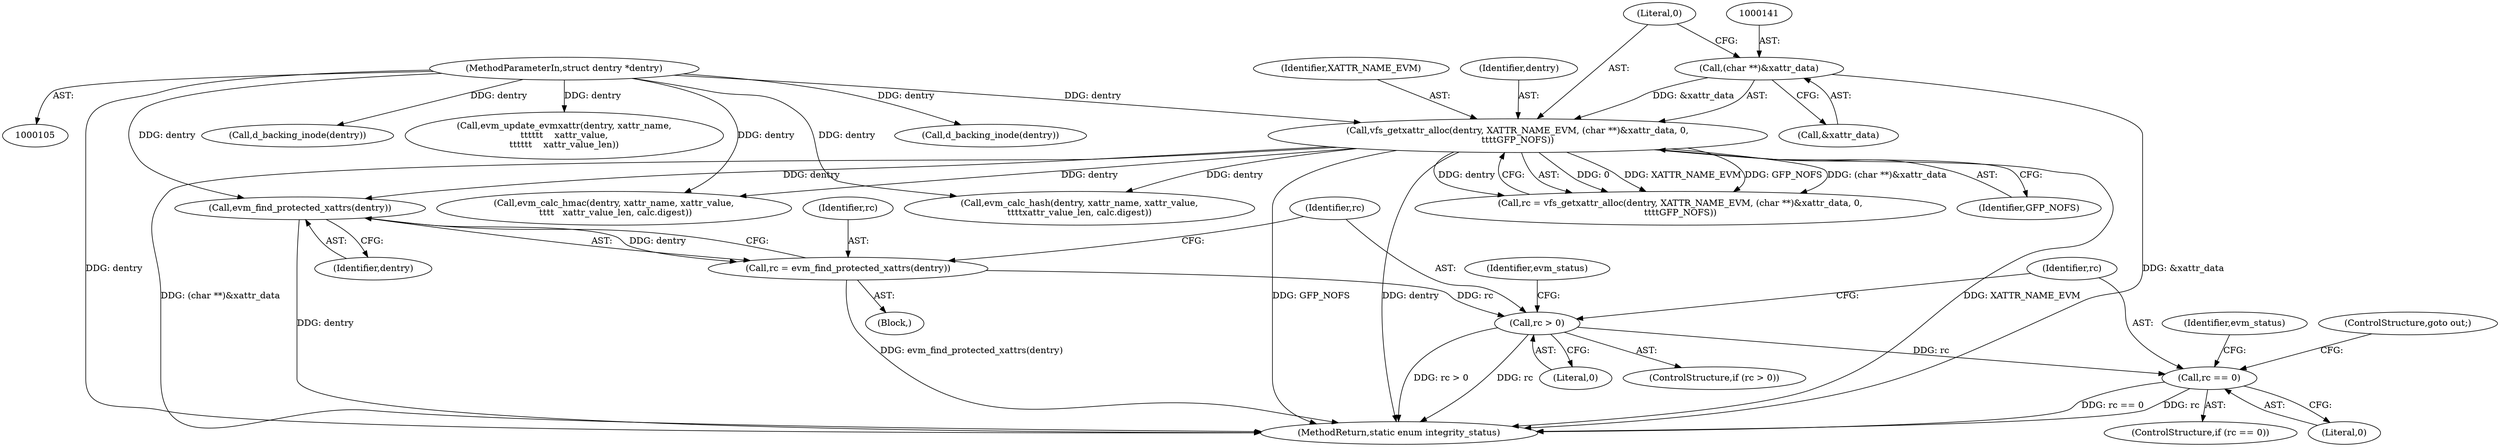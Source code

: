 digraph "0_linux_613317bd212c585c20796c10afe5daaa95d4b0a1@pointer" {
"1000162" [label="(Call,evm_find_protected_xattrs(dentry))"];
"1000137" [label="(Call,vfs_getxattr_alloc(dentry, XATTR_NAME_EVM, (char **)&xattr_data, 0,\n\t\t\t\tGFP_NOFS))"];
"1000106" [label="(MethodParameterIn,struct dentry *dentry)"];
"1000140" [label="(Call,(char **)&xattr_data)"];
"1000160" [label="(Call,rc = evm_find_protected_xattrs(dentry))"];
"1000165" [label="(Call,rc > 0)"];
"1000173" [label="(Call,rc == 0)"];
"1000201" [label="(Call,evm_calc_hmac(dentry, xattr_name, xattr_value,\n \t\t\t\t   xattr_value_len, calc.digest))"];
"1000169" [label="(Identifier,evm_status)"];
"1000137" [label="(Call,vfs_getxattr_alloc(dentry, XATTR_NAME_EVM, (char **)&xattr_data, 0,\n\t\t\t\tGFP_NOFS))"];
"1000160" [label="(Call,rc = evm_find_protected_xattrs(dentry))"];
"1000166" [label="(Identifier,rc)"];
"1000167" [label="(Literal,0)"];
"1000172" [label="(ControlStructure,if (rc == 0))"];
"1000273" [label="(Call,d_backing_inode(dentry))"];
"1000145" [label="(Identifier,GFP_NOFS)"];
"1000165" [label="(Call,rc > 0)"];
"1000174" [label="(Identifier,rc)"];
"1000161" [label="(Identifier,rc)"];
"1000275" [label="(Call,evm_update_evmxattr(dentry, xattr_name,\n\t\t\t\t\t\t    xattr_value,\n\t\t\t\t\t\t    xattr_value_len))"];
"1000144" [label="(Literal,0)"];
"1000177" [label="(Identifier,evm_status)"];
"1000189" [label="(ControlStructure,goto out;)"];
"1000142" [label="(Call,&xattr_data)"];
"1000235" [label="(Call,evm_calc_hash(dentry, xattr_name, xattr_value,\n\t\t\t\txattr_value_len, calc.digest))"];
"1000164" [label="(ControlStructure,if (rc > 0))"];
"1000163" [label="(Identifier,dentry)"];
"1000310" [label="(MethodReturn,static enum integrity_status)"];
"1000159" [label="(Block,)"];
"1000175" [label="(Literal,0)"];
"1000173" [label="(Call,rc == 0)"];
"1000140" [label="(Call,(char **)&xattr_data)"];
"1000135" [label="(Call,rc = vfs_getxattr_alloc(dentry, XATTR_NAME_EVM, (char **)&xattr_data, 0,\n\t\t\t\tGFP_NOFS))"];
"1000139" [label="(Identifier,XATTR_NAME_EVM)"];
"1000162" [label="(Call,evm_find_protected_xattrs(dentry))"];
"1000138" [label="(Identifier,dentry)"];
"1000269" [label="(Call,d_backing_inode(dentry))"];
"1000106" [label="(MethodParameterIn,struct dentry *dentry)"];
"1000162" -> "1000160"  [label="AST: "];
"1000162" -> "1000163"  [label="CFG: "];
"1000163" -> "1000162"  [label="AST: "];
"1000160" -> "1000162"  [label="CFG: "];
"1000162" -> "1000310"  [label="DDG: dentry"];
"1000162" -> "1000160"  [label="DDG: dentry"];
"1000137" -> "1000162"  [label="DDG: dentry"];
"1000106" -> "1000162"  [label="DDG: dentry"];
"1000137" -> "1000135"  [label="AST: "];
"1000137" -> "1000145"  [label="CFG: "];
"1000138" -> "1000137"  [label="AST: "];
"1000139" -> "1000137"  [label="AST: "];
"1000140" -> "1000137"  [label="AST: "];
"1000144" -> "1000137"  [label="AST: "];
"1000145" -> "1000137"  [label="AST: "];
"1000135" -> "1000137"  [label="CFG: "];
"1000137" -> "1000310"  [label="DDG: XATTR_NAME_EVM"];
"1000137" -> "1000310"  [label="DDG: (char **)&xattr_data"];
"1000137" -> "1000310"  [label="DDG: GFP_NOFS"];
"1000137" -> "1000310"  [label="DDG: dentry"];
"1000137" -> "1000135"  [label="DDG: 0"];
"1000137" -> "1000135"  [label="DDG: XATTR_NAME_EVM"];
"1000137" -> "1000135"  [label="DDG: GFP_NOFS"];
"1000137" -> "1000135"  [label="DDG: (char **)&xattr_data"];
"1000137" -> "1000135"  [label="DDG: dentry"];
"1000106" -> "1000137"  [label="DDG: dentry"];
"1000140" -> "1000137"  [label="DDG: &xattr_data"];
"1000137" -> "1000201"  [label="DDG: dentry"];
"1000137" -> "1000235"  [label="DDG: dentry"];
"1000106" -> "1000105"  [label="AST: "];
"1000106" -> "1000310"  [label="DDG: dentry"];
"1000106" -> "1000201"  [label="DDG: dentry"];
"1000106" -> "1000235"  [label="DDG: dentry"];
"1000106" -> "1000269"  [label="DDG: dentry"];
"1000106" -> "1000273"  [label="DDG: dentry"];
"1000106" -> "1000275"  [label="DDG: dentry"];
"1000140" -> "1000142"  [label="CFG: "];
"1000141" -> "1000140"  [label="AST: "];
"1000142" -> "1000140"  [label="AST: "];
"1000144" -> "1000140"  [label="CFG: "];
"1000140" -> "1000310"  [label="DDG: &xattr_data"];
"1000160" -> "1000159"  [label="AST: "];
"1000161" -> "1000160"  [label="AST: "];
"1000166" -> "1000160"  [label="CFG: "];
"1000160" -> "1000310"  [label="DDG: evm_find_protected_xattrs(dentry)"];
"1000160" -> "1000165"  [label="DDG: rc"];
"1000165" -> "1000164"  [label="AST: "];
"1000165" -> "1000167"  [label="CFG: "];
"1000166" -> "1000165"  [label="AST: "];
"1000167" -> "1000165"  [label="AST: "];
"1000169" -> "1000165"  [label="CFG: "];
"1000174" -> "1000165"  [label="CFG: "];
"1000165" -> "1000310"  [label="DDG: rc"];
"1000165" -> "1000310"  [label="DDG: rc > 0"];
"1000165" -> "1000173"  [label="DDG: rc"];
"1000173" -> "1000172"  [label="AST: "];
"1000173" -> "1000175"  [label="CFG: "];
"1000174" -> "1000173"  [label="AST: "];
"1000175" -> "1000173"  [label="AST: "];
"1000177" -> "1000173"  [label="CFG: "];
"1000189" -> "1000173"  [label="CFG: "];
"1000173" -> "1000310"  [label="DDG: rc == 0"];
"1000173" -> "1000310"  [label="DDG: rc"];
}
